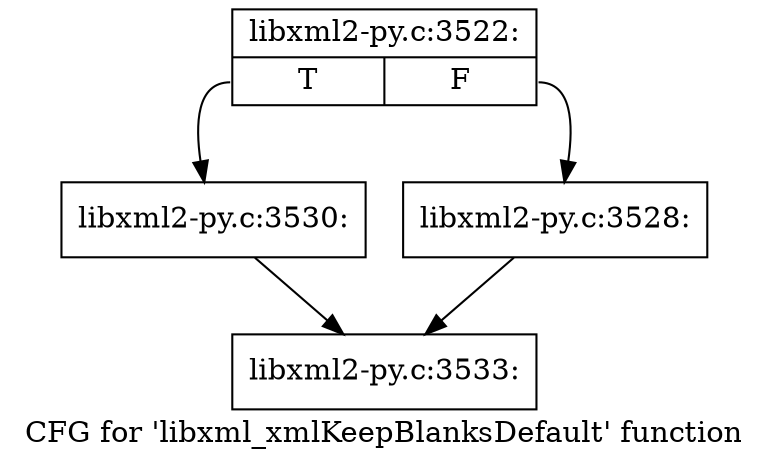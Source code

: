 digraph "CFG for 'libxml_xmlKeepBlanksDefault' function" {
	label="CFG for 'libxml_xmlKeepBlanksDefault' function";

	Node0x3f395d0 [shape=record,label="{libxml2-py.c:3522:|{<s0>T|<s1>F}}"];
	Node0x3f395d0:s0 -> Node0x3f3c3a0;
	Node0x3f395d0:s1 -> Node0x3f3c350;
	Node0x3f3c350 [shape=record,label="{libxml2-py.c:3528:}"];
	Node0x3f3c350 -> Node0x3f3a920;
	Node0x3f3c3a0 [shape=record,label="{libxml2-py.c:3530:}"];
	Node0x3f3c3a0 -> Node0x3f3a920;
	Node0x3f3a920 [shape=record,label="{libxml2-py.c:3533:}"];
}
